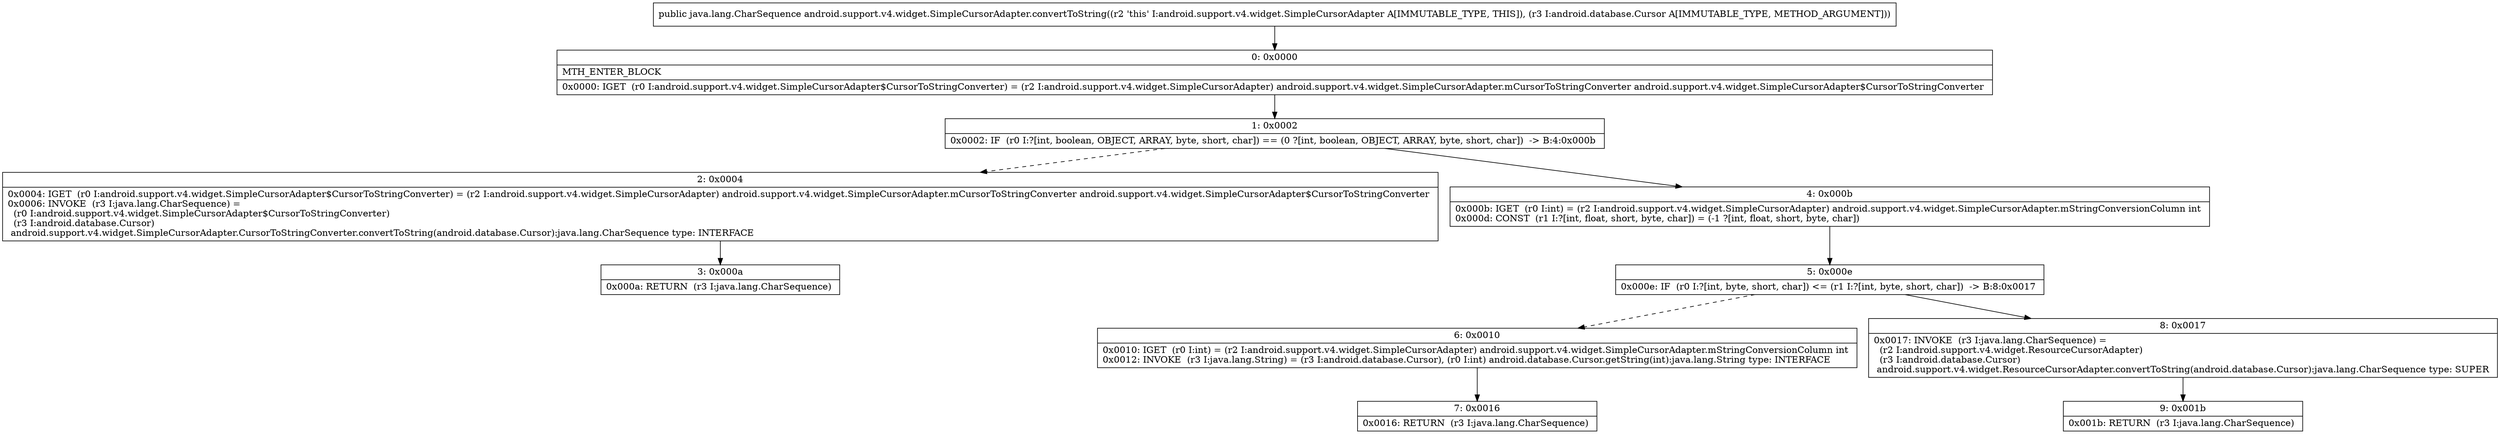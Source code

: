 digraph "CFG forandroid.support.v4.widget.SimpleCursorAdapter.convertToString(Landroid\/database\/Cursor;)Ljava\/lang\/CharSequence;" {
Node_0 [shape=record,label="{0\:\ 0x0000|MTH_ENTER_BLOCK\l|0x0000: IGET  (r0 I:android.support.v4.widget.SimpleCursorAdapter$CursorToStringConverter) = (r2 I:android.support.v4.widget.SimpleCursorAdapter) android.support.v4.widget.SimpleCursorAdapter.mCursorToStringConverter android.support.v4.widget.SimpleCursorAdapter$CursorToStringConverter \l}"];
Node_1 [shape=record,label="{1\:\ 0x0002|0x0002: IF  (r0 I:?[int, boolean, OBJECT, ARRAY, byte, short, char]) == (0 ?[int, boolean, OBJECT, ARRAY, byte, short, char])  \-\> B:4:0x000b \l}"];
Node_2 [shape=record,label="{2\:\ 0x0004|0x0004: IGET  (r0 I:android.support.v4.widget.SimpleCursorAdapter$CursorToStringConverter) = (r2 I:android.support.v4.widget.SimpleCursorAdapter) android.support.v4.widget.SimpleCursorAdapter.mCursorToStringConverter android.support.v4.widget.SimpleCursorAdapter$CursorToStringConverter \l0x0006: INVOKE  (r3 I:java.lang.CharSequence) = \l  (r0 I:android.support.v4.widget.SimpleCursorAdapter$CursorToStringConverter)\l  (r3 I:android.database.Cursor)\l android.support.v4.widget.SimpleCursorAdapter.CursorToStringConverter.convertToString(android.database.Cursor):java.lang.CharSequence type: INTERFACE \l}"];
Node_3 [shape=record,label="{3\:\ 0x000a|0x000a: RETURN  (r3 I:java.lang.CharSequence) \l}"];
Node_4 [shape=record,label="{4\:\ 0x000b|0x000b: IGET  (r0 I:int) = (r2 I:android.support.v4.widget.SimpleCursorAdapter) android.support.v4.widget.SimpleCursorAdapter.mStringConversionColumn int \l0x000d: CONST  (r1 I:?[int, float, short, byte, char]) = (\-1 ?[int, float, short, byte, char]) \l}"];
Node_5 [shape=record,label="{5\:\ 0x000e|0x000e: IF  (r0 I:?[int, byte, short, char]) \<= (r1 I:?[int, byte, short, char])  \-\> B:8:0x0017 \l}"];
Node_6 [shape=record,label="{6\:\ 0x0010|0x0010: IGET  (r0 I:int) = (r2 I:android.support.v4.widget.SimpleCursorAdapter) android.support.v4.widget.SimpleCursorAdapter.mStringConversionColumn int \l0x0012: INVOKE  (r3 I:java.lang.String) = (r3 I:android.database.Cursor), (r0 I:int) android.database.Cursor.getString(int):java.lang.String type: INTERFACE \l}"];
Node_7 [shape=record,label="{7\:\ 0x0016|0x0016: RETURN  (r3 I:java.lang.CharSequence) \l}"];
Node_8 [shape=record,label="{8\:\ 0x0017|0x0017: INVOKE  (r3 I:java.lang.CharSequence) = \l  (r2 I:android.support.v4.widget.ResourceCursorAdapter)\l  (r3 I:android.database.Cursor)\l android.support.v4.widget.ResourceCursorAdapter.convertToString(android.database.Cursor):java.lang.CharSequence type: SUPER \l}"];
Node_9 [shape=record,label="{9\:\ 0x001b|0x001b: RETURN  (r3 I:java.lang.CharSequence) \l}"];
MethodNode[shape=record,label="{public java.lang.CharSequence android.support.v4.widget.SimpleCursorAdapter.convertToString((r2 'this' I:android.support.v4.widget.SimpleCursorAdapter A[IMMUTABLE_TYPE, THIS]), (r3 I:android.database.Cursor A[IMMUTABLE_TYPE, METHOD_ARGUMENT])) }"];
MethodNode -> Node_0;
Node_0 -> Node_1;
Node_1 -> Node_2[style=dashed];
Node_1 -> Node_4;
Node_2 -> Node_3;
Node_4 -> Node_5;
Node_5 -> Node_6[style=dashed];
Node_5 -> Node_8;
Node_6 -> Node_7;
Node_8 -> Node_9;
}

